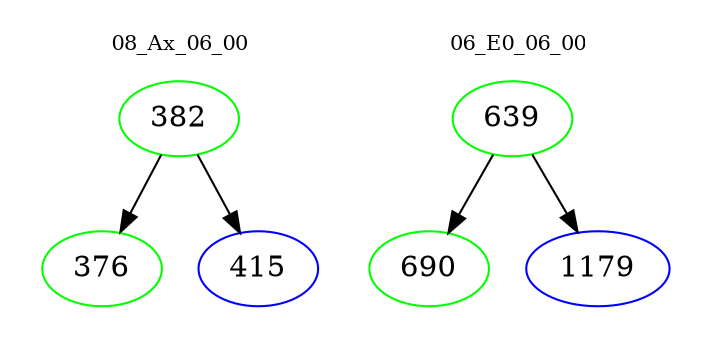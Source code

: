 digraph{
subgraph cluster_0 {
color = white
label = "08_Ax_06_00";
fontsize=10;
T0_382 [label="382", color="green"]
T0_382 -> T0_376 [color="black"]
T0_376 [label="376", color="green"]
T0_382 -> T0_415 [color="black"]
T0_415 [label="415", color="blue"]
}
subgraph cluster_1 {
color = white
label = "06_E0_06_00";
fontsize=10;
T1_639 [label="639", color="green"]
T1_639 -> T1_690 [color="black"]
T1_690 [label="690", color="green"]
T1_639 -> T1_1179 [color="black"]
T1_1179 [label="1179", color="blue"]
}
}
